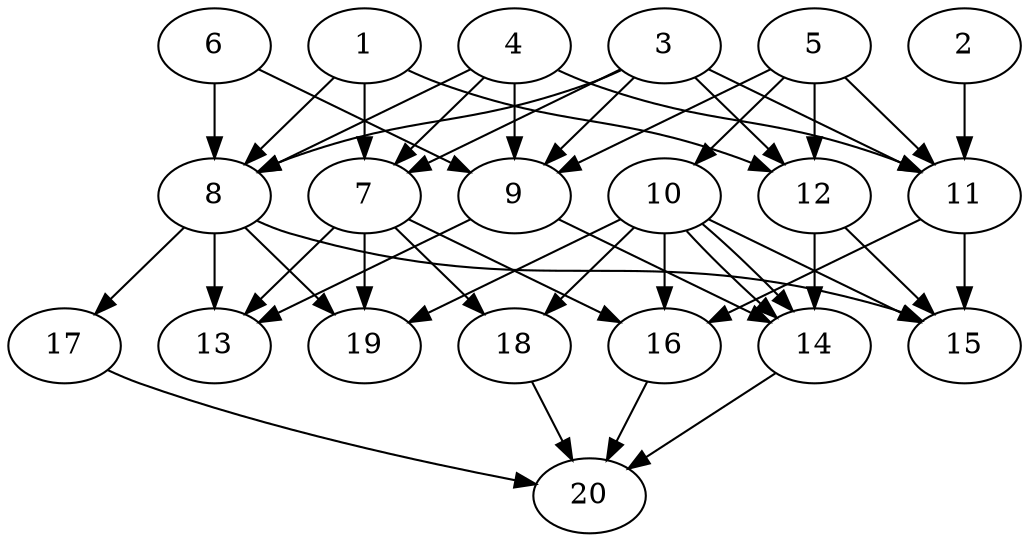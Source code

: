 // DAG automatically generated by daggen at Tue Jul 23 14:25:45 2019
// ./daggen --dot -n 20 --ccr 0.4 --fat 0.7 --regular 0.5 --density 0.6 --mindata 5242880 --maxdata 52428800 
digraph G {
  1 [size="47429120", alpha="0.18", expect_size="18971648"] 
  1 -> 7 [size ="18971648"]
  1 -> 8 [size ="18971648"]
  1 -> 12 [size ="18971648"]
  2 [size="94689280", alpha="0.08", expect_size="37875712"] 
  2 -> 11 [size ="37875712"]
  3 [size="31214080", alpha="0.02", expect_size="12485632"] 
  3 -> 7 [size ="12485632"]
  3 -> 8 [size ="12485632"]
  3 -> 9 [size ="12485632"]
  3 -> 11 [size ="12485632"]
  3 -> 12 [size ="12485632"]
  4 [size="91776000", alpha="0.17", expect_size="36710400"] 
  4 -> 7 [size ="36710400"]
  4 -> 8 [size ="36710400"]
  4 -> 9 [size ="36710400"]
  4 -> 11 [size ="36710400"]
  5 [size="33303040", alpha="0.09", expect_size="13321216"] 
  5 -> 9 [size ="13321216"]
  5 -> 10 [size ="13321216"]
  5 -> 11 [size ="13321216"]
  5 -> 12 [size ="13321216"]
  6 [size="118023680", alpha="0.09", expect_size="47209472"] 
  6 -> 8 [size ="47209472"]
  6 -> 9 [size ="47209472"]
  7 [size="60858880", alpha="0.05", expect_size="24343552"] 
  7 -> 13 [size ="24343552"]
  7 -> 16 [size ="24343552"]
  7 -> 18 [size ="24343552"]
  7 -> 19 [size ="24343552"]
  8 [size="83486720", alpha="0.04", expect_size="33394688"] 
  8 -> 13 [size ="33394688"]
  8 -> 15 [size ="33394688"]
  8 -> 17 [size ="33394688"]
  8 -> 19 [size ="33394688"]
  9 [size="15523840", alpha="0.15", expect_size="6209536"] 
  9 -> 13 [size ="6209536"]
  9 -> 14 [size ="6209536"]
  10 [size="50897920", alpha="0.03", expect_size="20359168"] 
  10 -> 14 [size ="20359168"]
  10 -> 14 [size ="20359168"]
  10 -> 15 [size ="20359168"]
  10 -> 16 [size ="20359168"]
  10 -> 18 [size ="20359168"]
  10 -> 19 [size ="20359168"]
  11 [size="100536320", alpha="0.04", expect_size="40214528"] 
  11 -> 15 [size ="40214528"]
  11 -> 16 [size ="40214528"]
  12 [size="86126080", alpha="0.10", expect_size="34450432"] 
  12 -> 14 [size ="34450432"]
  12 -> 15 [size ="34450432"]
  13 [size="16514560", alpha="0.18", expect_size="6605824"] 
  14 [size="26296320", alpha="0.18", expect_size="10518528"] 
  14 -> 20 [size ="10518528"]
  15 [size="129297920", alpha="0.03", expect_size="51719168"] 
  16 [size="64176640", alpha="0.15", expect_size="25670656"] 
  16 -> 20 [size ="25670656"]
  17 [size="117447680", alpha="0.00", expect_size="46979072"] 
  17 -> 20 [size ="46979072"]
  18 [size="28556800", alpha="0.13", expect_size="11422720"] 
  18 -> 20 [size ="11422720"]
  19 [size="54159360", alpha="0.05", expect_size="21663744"] 
  20 [size="27312640", alpha="0.02", expect_size="10925056"] 
}
